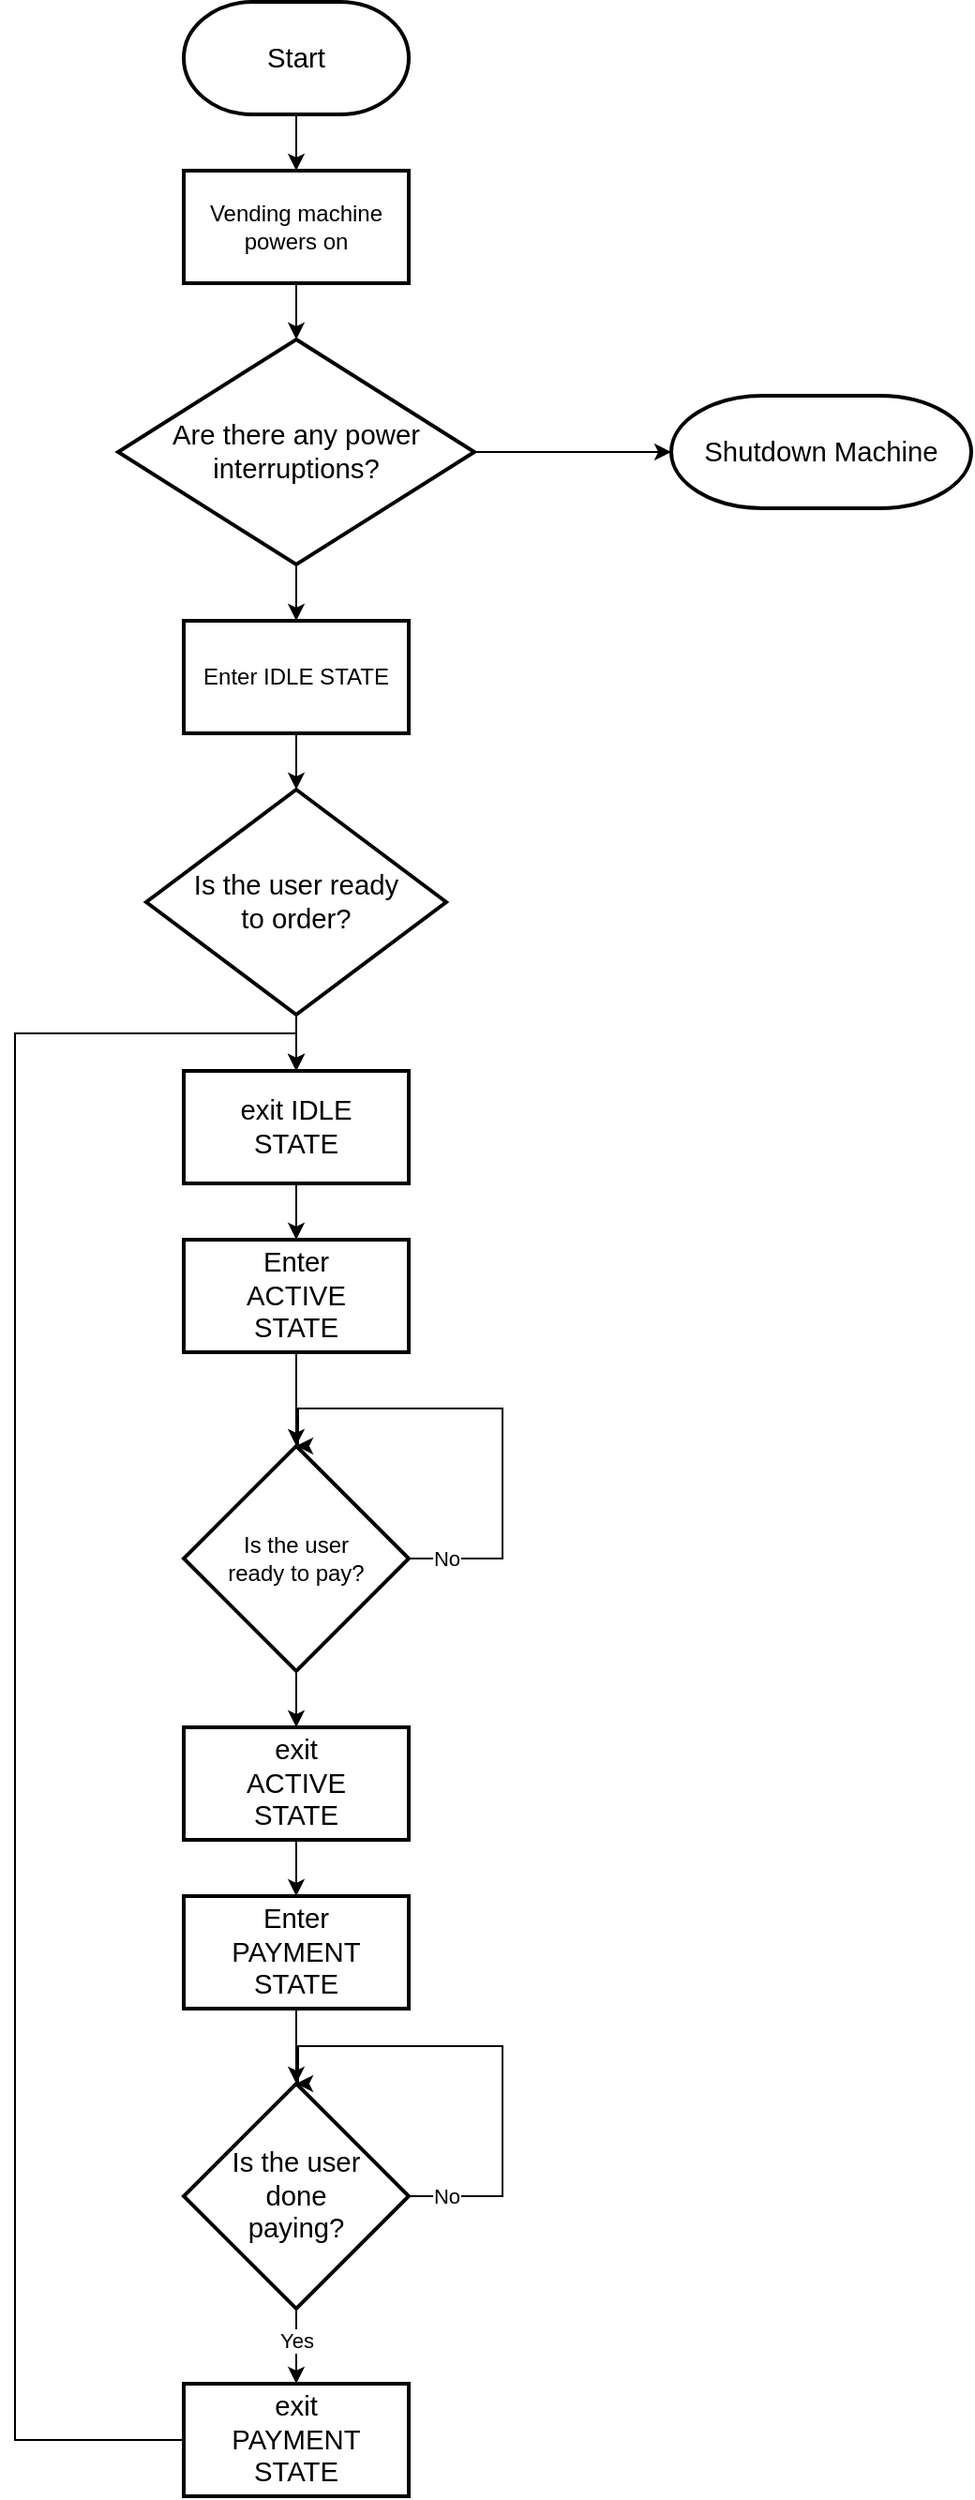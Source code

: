 <mxfile version="24.0.2" type="device">
  <diagram name="Page-1" id="DdxX2tv1fuSlj1d3j-6D">
    <mxGraphModel dx="2100" dy="1044" grid="1" gridSize="10" guides="1" tooltips="1" connect="1" arrows="1" fold="1" page="1" pageScale="1" pageWidth="850" pageHeight="1100" math="0" shadow="0">
      <root>
        <mxCell id="0" />
        <mxCell id="1" parent="0" />
        <mxCell id="f0PTaielVYR3YO3EeRfe-6" value="" style="edgeStyle=orthogonalEdgeStyle;rounded=0;orthogonalLoop=1;jettySize=auto;html=1;" edge="1" parent="1" source="f0PTaielVYR3YO3EeRfe-4" target="f0PTaielVYR3YO3EeRfe-5">
          <mxGeometry relative="1" as="geometry" />
        </mxCell>
        <mxCell id="f0PTaielVYR3YO3EeRfe-4" value="&lt;span id=&quot;docs-internal-guid-14c4ff53-7fff-5a3f-a24b-1dd2d730f1bb&quot;&gt;&lt;span style=&quot;font-size: 11pt; font-family: Arial, sans-serif; background-color: transparent; font-variant-numeric: normal; font-variant-east-asian: normal; font-variant-alternates: normal; font-variant-position: normal; vertical-align: baseline; white-space-collapse: preserve;&quot;&gt;Start&lt;/span&gt;&lt;/span&gt;" style="strokeWidth=2;html=1;shape=mxgraph.flowchart.terminator;whiteSpace=wrap;" vertex="1" parent="1">
          <mxGeometry x="200" y="70" width="120" height="60" as="geometry" />
        </mxCell>
        <mxCell id="f0PTaielVYR3YO3EeRfe-8" value="" style="edgeStyle=orthogonalEdgeStyle;rounded=0;orthogonalLoop=1;jettySize=auto;html=1;" edge="1" parent="1" source="f0PTaielVYR3YO3EeRfe-5" target="f0PTaielVYR3YO3EeRfe-7">
          <mxGeometry relative="1" as="geometry" />
        </mxCell>
        <mxCell id="f0PTaielVYR3YO3EeRfe-5" value="&lt;div&gt;Vending machine powers on&lt;/div&gt;" style="whiteSpace=wrap;html=1;strokeWidth=2;" vertex="1" parent="1">
          <mxGeometry x="200" y="160" width="120" height="60" as="geometry" />
        </mxCell>
        <mxCell id="f0PTaielVYR3YO3EeRfe-10" value="" style="edgeStyle=orthogonalEdgeStyle;rounded=0;orthogonalLoop=1;jettySize=auto;html=1;" edge="1" parent="1" source="f0PTaielVYR3YO3EeRfe-7" target="f0PTaielVYR3YO3EeRfe-9">
          <mxGeometry relative="1" as="geometry" />
        </mxCell>
        <mxCell id="f0PTaielVYR3YO3EeRfe-12" value="" style="edgeStyle=orthogonalEdgeStyle;rounded=0;orthogonalLoop=1;jettySize=auto;html=1;" edge="1" parent="1" source="f0PTaielVYR3YO3EeRfe-7" target="f0PTaielVYR3YO3EeRfe-11">
          <mxGeometry relative="1" as="geometry" />
        </mxCell>
        <mxCell id="f0PTaielVYR3YO3EeRfe-7" value="&lt;span id=&quot;docs-internal-guid-c41c1c57-7fff-c159-ee2d-a4e811701e2c&quot;&gt;&lt;span style=&quot;font-size: 11pt; font-family: Arial, sans-serif; background-color: transparent; font-variant-numeric: normal; font-variant-east-asian: normal; font-variant-alternates: normal; font-variant-position: normal; vertical-align: baseline; white-space-collapse: preserve;&quot;&gt;Are there any power interruptions?&lt;/span&gt;&lt;/span&gt;" style="rhombus;whiteSpace=wrap;html=1;strokeWidth=2;" vertex="1" parent="1">
          <mxGeometry x="165" y="250" width="190" height="120" as="geometry" />
        </mxCell>
        <mxCell id="f0PTaielVYR3YO3EeRfe-9" value="&lt;span id=&quot;docs-internal-guid-e046e28c-7fff-5c2f-9a1e-74bbfa1d6f20&quot;&gt;&lt;span style=&quot;font-size: 11pt; font-family: Arial, sans-serif; background-color: transparent; font-variant-numeric: normal; font-variant-east-asian: normal; font-variant-alternates: normal; font-variant-position: normal; vertical-align: baseline; white-space-collapse: preserve;&quot;&gt;Shutdown Machine&lt;/span&gt;&lt;/span&gt;" style="strokeWidth=2;html=1;shape=mxgraph.flowchart.terminator;whiteSpace=wrap;" vertex="1" parent="1">
          <mxGeometry x="460" y="280" width="160" height="60" as="geometry" />
        </mxCell>
        <mxCell id="f0PTaielVYR3YO3EeRfe-14" value="" style="edgeStyle=orthogonalEdgeStyle;rounded=0;orthogonalLoop=1;jettySize=auto;html=1;" edge="1" parent="1" source="f0PTaielVYR3YO3EeRfe-11" target="f0PTaielVYR3YO3EeRfe-13">
          <mxGeometry relative="1" as="geometry" />
        </mxCell>
        <mxCell id="f0PTaielVYR3YO3EeRfe-11" value="Enter IDLE STATE" style="whiteSpace=wrap;html=1;strokeWidth=2;" vertex="1" parent="1">
          <mxGeometry x="200" y="400" width="120" height="60" as="geometry" />
        </mxCell>
        <mxCell id="f0PTaielVYR3YO3EeRfe-16" value="" style="edgeStyle=orthogonalEdgeStyle;rounded=0;orthogonalLoop=1;jettySize=auto;html=1;" edge="1" parent="1" source="f0PTaielVYR3YO3EeRfe-13" target="f0PTaielVYR3YO3EeRfe-15">
          <mxGeometry relative="1" as="geometry" />
        </mxCell>
        <mxCell id="f0PTaielVYR3YO3EeRfe-13" value="&lt;span id=&quot;docs-internal-guid-66b8dd83-7fff-6e3c-863c-861ff15efe57&quot;&gt;&lt;span style=&quot;font-size: 11pt; font-family: Arial, sans-serif; background-color: transparent; font-variant-numeric: normal; font-variant-east-asian: normal; font-variant-alternates: normal; font-variant-position: normal; vertical-align: baseline; white-space-collapse: preserve;&quot;&gt;Is the user ready to order?&lt;/span&gt;&lt;/span&gt;" style="rhombus;whiteSpace=wrap;html=1;strokeWidth=2;spacing=23;" vertex="1" parent="1">
          <mxGeometry x="180" y="490" width="160" height="120" as="geometry" />
        </mxCell>
        <mxCell id="f0PTaielVYR3YO3EeRfe-18" value="" style="edgeStyle=orthogonalEdgeStyle;rounded=0;orthogonalLoop=1;jettySize=auto;html=1;" edge="1" parent="1" source="f0PTaielVYR3YO3EeRfe-15" target="f0PTaielVYR3YO3EeRfe-17">
          <mxGeometry relative="1" as="geometry" />
        </mxCell>
        <mxCell id="f0PTaielVYR3YO3EeRfe-15" value="&lt;span id=&quot;docs-internal-guid-34e59b1c-7fff-3282-6895-653f1412e442&quot;&gt;&lt;span style=&quot;font-size: 11pt; font-family: Arial, sans-serif; background-color: transparent; font-variant-numeric: normal; font-variant-east-asian: normal; font-variant-alternates: normal; font-variant-position: normal; vertical-align: baseline; white-space-collapse: preserve;&quot;&gt;exit IDLE STATE&lt;/span&gt;&lt;/span&gt;" style="whiteSpace=wrap;html=1;strokeWidth=2;spacing=23;" vertex="1" parent="1">
          <mxGeometry x="200" y="640" width="120" height="60" as="geometry" />
        </mxCell>
        <mxCell id="f0PTaielVYR3YO3EeRfe-20" value="" style="edgeStyle=orthogonalEdgeStyle;rounded=0;orthogonalLoop=1;jettySize=auto;html=1;" edge="1" parent="1" source="f0PTaielVYR3YO3EeRfe-17" target="f0PTaielVYR3YO3EeRfe-19">
          <mxGeometry relative="1" as="geometry" />
        </mxCell>
        <mxCell id="f0PTaielVYR3YO3EeRfe-17" value="&lt;span id=&quot;docs-internal-guid-56ef5c8a-7fff-5d66-4987-2a74629a89ae&quot;&gt;&lt;span style=&quot;font-size: 11pt; font-family: Arial, sans-serif; background-color: transparent; font-variant-numeric: normal; font-variant-east-asian: normal; font-variant-alternates: normal; font-variant-position: normal; vertical-align: baseline; white-space-collapse: preserve;&quot;&gt;Enter ACTIVE STATE&lt;/span&gt;&lt;/span&gt;" style="whiteSpace=wrap;html=1;strokeWidth=2;spacing=23;" vertex="1" parent="1">
          <mxGeometry x="200" y="730" width="120" height="60" as="geometry" />
        </mxCell>
        <mxCell id="f0PTaielVYR3YO3EeRfe-22" style="edgeStyle=orthogonalEdgeStyle;rounded=0;orthogonalLoop=1;jettySize=auto;html=1;exitX=1;exitY=0.5;exitDx=0;exitDy=0;" edge="1" parent="1" source="f0PTaielVYR3YO3EeRfe-19">
          <mxGeometry relative="1" as="geometry">
            <mxPoint x="260" y="840" as="targetPoint" />
            <Array as="points">
              <mxPoint x="370" y="900" />
              <mxPoint x="370" y="820" />
              <mxPoint x="261" y="820" />
              <mxPoint x="261" y="840" />
            </Array>
          </mxGeometry>
        </mxCell>
        <mxCell id="f0PTaielVYR3YO3EeRfe-23" value="No" style="edgeLabel;html=1;align=center;verticalAlign=middle;resizable=0;points=[];" vertex="1" connectable="0" parent="f0PTaielVYR3YO3EeRfe-22">
          <mxGeometry x="-0.821" y="2" relative="1" as="geometry">
            <mxPoint x="-4" y="2" as="offset" />
          </mxGeometry>
        </mxCell>
        <mxCell id="f0PTaielVYR3YO3EeRfe-25" value="" style="edgeStyle=orthogonalEdgeStyle;rounded=0;orthogonalLoop=1;jettySize=auto;html=1;" edge="1" parent="1" source="f0PTaielVYR3YO3EeRfe-19" target="f0PTaielVYR3YO3EeRfe-24">
          <mxGeometry relative="1" as="geometry" />
        </mxCell>
        <mxCell id="f0PTaielVYR3YO3EeRfe-19" value="Is the user ready to pay?" style="rhombus;whiteSpace=wrap;html=1;strokeWidth=2;spacing=23;" vertex="1" parent="1">
          <mxGeometry x="200" y="840" width="120" height="120" as="geometry" />
        </mxCell>
        <mxCell id="f0PTaielVYR3YO3EeRfe-27" value="" style="edgeStyle=orthogonalEdgeStyle;rounded=0;orthogonalLoop=1;jettySize=auto;html=1;" edge="1" parent="1" source="f0PTaielVYR3YO3EeRfe-24" target="f0PTaielVYR3YO3EeRfe-26">
          <mxGeometry relative="1" as="geometry" />
        </mxCell>
        <mxCell id="f0PTaielVYR3YO3EeRfe-24" value="&lt;span id=&quot;docs-internal-guid-80a7473b-7fff-6863-3903-b2d758e9062f&quot;&gt;&lt;span style=&quot;font-size: 11pt; font-family: Arial, sans-serif; background-color: transparent; font-variant-numeric: normal; font-variant-east-asian: normal; font-variant-alternates: normal; font-variant-position: normal; vertical-align: baseline; white-space-collapse: preserve;&quot;&gt;exit ACTIVE STATE&lt;/span&gt;&lt;/span&gt;" style="whiteSpace=wrap;html=1;strokeWidth=2;spacing=23;" vertex="1" parent="1">
          <mxGeometry x="200" y="990" width="120" height="60" as="geometry" />
        </mxCell>
        <mxCell id="f0PTaielVYR3YO3EeRfe-35" value="" style="edgeStyle=orthogonalEdgeStyle;rounded=0;orthogonalLoop=1;jettySize=auto;html=1;" edge="1" parent="1" source="f0PTaielVYR3YO3EeRfe-26" target="f0PTaielVYR3YO3EeRfe-31">
          <mxGeometry relative="1" as="geometry" />
        </mxCell>
        <mxCell id="f0PTaielVYR3YO3EeRfe-26" value="&lt;span id=&quot;docs-internal-guid-974cd73a-7fff-b06d-7913-43a32b747397&quot;&gt;&lt;span style=&quot;font-size: 11pt; font-family: Arial, sans-serif; background-color: transparent; font-variant-numeric: normal; font-variant-east-asian: normal; font-variant-alternates: normal; font-variant-position: normal; vertical-align: baseline; white-space-collapse: preserve;&quot;&gt;Enter PAYMENT STATE&lt;/span&gt;&lt;/span&gt;" style="whiteSpace=wrap;html=1;strokeWidth=2;spacing=23;" vertex="1" parent="1">
          <mxGeometry x="200" y="1080" width="120" height="60" as="geometry" />
        </mxCell>
        <mxCell id="f0PTaielVYR3YO3EeRfe-28" style="edgeStyle=orthogonalEdgeStyle;rounded=0;orthogonalLoop=1;jettySize=auto;html=1;exitX=1;exitY=0.5;exitDx=0;exitDy=0;entryX=0.5;entryY=0;entryDx=0;entryDy=0;" edge="1" parent="1" source="f0PTaielVYR3YO3EeRfe-31" target="f0PTaielVYR3YO3EeRfe-31">
          <mxGeometry relative="1" as="geometry">
            <mxPoint x="260" y="1190" as="targetPoint" />
            <Array as="points">
              <mxPoint x="370" y="1240" />
              <mxPoint x="370" y="1160" />
              <mxPoint x="261" y="1160" />
            </Array>
          </mxGeometry>
        </mxCell>
        <mxCell id="f0PTaielVYR3YO3EeRfe-29" value="No" style="edgeLabel;html=1;align=center;verticalAlign=middle;resizable=0;points=[];" vertex="1" connectable="0" parent="f0PTaielVYR3YO3EeRfe-28">
          <mxGeometry x="-0.821" y="2" relative="1" as="geometry">
            <mxPoint x="-4" y="2" as="offset" />
          </mxGeometry>
        </mxCell>
        <mxCell id="f0PTaielVYR3YO3EeRfe-30" value="" style="edgeStyle=orthogonalEdgeStyle;rounded=0;orthogonalLoop=1;jettySize=auto;html=1;" edge="1" parent="1" source="f0PTaielVYR3YO3EeRfe-31" target="f0PTaielVYR3YO3EeRfe-33">
          <mxGeometry relative="1" as="geometry" />
        </mxCell>
        <mxCell id="f0PTaielVYR3YO3EeRfe-36" value="Yes" style="edgeLabel;html=1;align=center;verticalAlign=middle;resizable=0;points=[];" vertex="1" connectable="0" parent="f0PTaielVYR3YO3EeRfe-30">
          <mxGeometry x="-0.18" relative="1" as="geometry">
            <mxPoint as="offset" />
          </mxGeometry>
        </mxCell>
        <mxCell id="f0PTaielVYR3YO3EeRfe-31" value="&lt;span id=&quot;docs-internal-guid-13620269-7fff-a582-deb3-c1f4b662443d&quot;&gt;&lt;span style=&quot;font-size: 11pt; font-family: Arial, sans-serif; background-color: transparent; font-variant-numeric: normal; font-variant-east-asian: normal; font-variant-alternates: normal; font-variant-position: normal; vertical-align: baseline; white-space-collapse: preserve;&quot;&gt;Is the user done paying?&lt;/span&gt;&lt;/span&gt;" style="rhombus;whiteSpace=wrap;html=1;strokeWidth=2;spacing=23;" vertex="1" parent="1">
          <mxGeometry x="200" y="1180" width="120" height="120" as="geometry" />
        </mxCell>
        <mxCell id="f0PTaielVYR3YO3EeRfe-32" value="" style="edgeStyle=orthogonalEdgeStyle;rounded=0;orthogonalLoop=1;jettySize=auto;html=1;entryX=0.5;entryY=0;entryDx=0;entryDy=0;" edge="1" parent="1" source="f0PTaielVYR3YO3EeRfe-33" target="f0PTaielVYR3YO3EeRfe-15">
          <mxGeometry relative="1" as="geometry">
            <mxPoint x="260" y="1430" as="targetPoint" />
            <Array as="points">
              <mxPoint x="110" y="1370" />
              <mxPoint x="110" y="620" />
              <mxPoint x="260" y="620" />
            </Array>
          </mxGeometry>
        </mxCell>
        <mxCell id="f0PTaielVYR3YO3EeRfe-33" value="&lt;span id=&quot;docs-internal-guid-063092b6-7fff-dea5-1e5d-d12a28e50698&quot;&gt;&lt;span style=&quot;font-size: 11pt; font-family: Arial, sans-serif; background-color: transparent; font-variant-numeric: normal; font-variant-east-asian: normal; font-variant-alternates: normal; font-variant-position: normal; vertical-align: baseline; white-space-collapse: preserve;&quot;&gt;exit PAYMENT STATE&lt;/span&gt;&lt;/span&gt;" style="whiteSpace=wrap;html=1;strokeWidth=2;spacing=23;" vertex="1" parent="1">
          <mxGeometry x="200" y="1340" width="120" height="60" as="geometry" />
        </mxCell>
      </root>
    </mxGraphModel>
  </diagram>
</mxfile>
